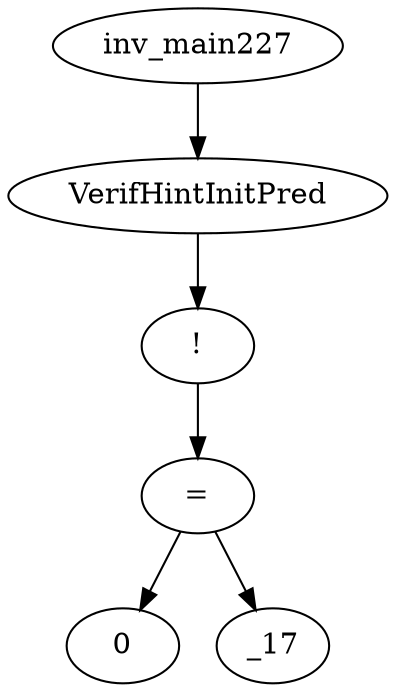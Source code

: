 digraph dag {
0 [label="inv_main227"];
1 [label="VerifHintInitPred"];
2 [label="!"];
3 [label="="];
4 [label="0"];
5 [label="_17"];
0->1
1->2
2->3
3->5
3 -> 4
}
